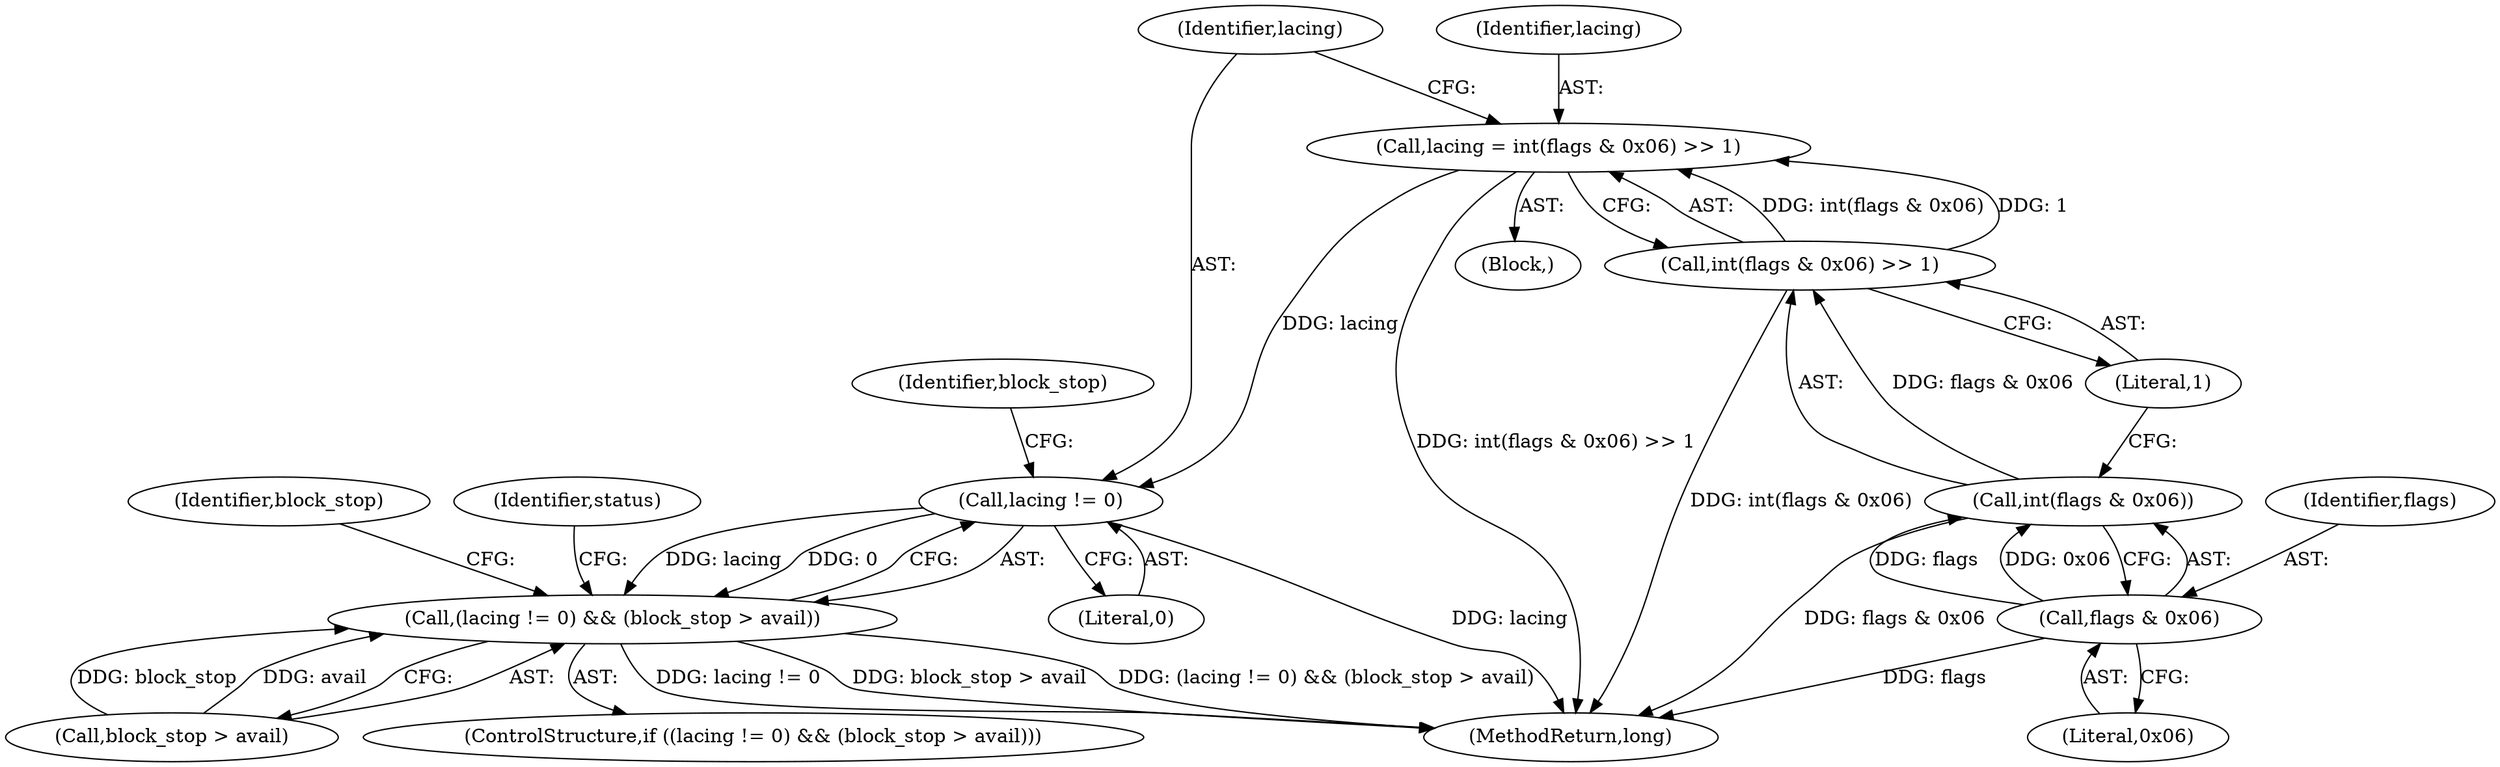digraph "0_Android_04839626ed859623901ebd3a5fd483982186b59d_191@API" {
"1000333" [label="(Call,lacing != 0)"];
"1000323" [label="(Call,lacing = int(flags & 0x06) >> 1)"];
"1000325" [label="(Call,int(flags & 0x06) >> 1)"];
"1000326" [label="(Call,int(flags & 0x06))"];
"1000327" [label="(Call,flags & 0x06)"];
"1000332" [label="(Call,(lacing != 0) && (block_stop > avail))"];
"1000335" [label="(Literal,0)"];
"1000336" [label="(Call,block_stop > avail)"];
"1000333" [label="(Call,lacing != 0)"];
"1000325" [label="(Call,int(flags & 0x06) >> 1)"];
"1000115" [label="(Block,)"];
"1000341" [label="(Identifier,block_stop)"];
"1000330" [label="(Literal,1)"];
"1000346" [label="(Identifier,status)"];
"1000332" [label="(Call,(lacing != 0) && (block_stop > avail))"];
"1000363" [label="(MethodReturn,long)"];
"1000337" [label="(Identifier,block_stop)"];
"1000328" [label="(Identifier,flags)"];
"1000334" [label="(Identifier,lacing)"];
"1000331" [label="(ControlStructure,if ((lacing != 0) && (block_stop > avail)))"];
"1000323" [label="(Call,lacing = int(flags & 0x06) >> 1)"];
"1000326" [label="(Call,int(flags & 0x06))"];
"1000324" [label="(Identifier,lacing)"];
"1000329" [label="(Literal,0x06)"];
"1000327" [label="(Call,flags & 0x06)"];
"1000333" -> "1000332"  [label="AST: "];
"1000333" -> "1000335"  [label="CFG: "];
"1000334" -> "1000333"  [label="AST: "];
"1000335" -> "1000333"  [label="AST: "];
"1000337" -> "1000333"  [label="CFG: "];
"1000332" -> "1000333"  [label="CFG: "];
"1000333" -> "1000363"  [label="DDG: lacing"];
"1000333" -> "1000332"  [label="DDG: lacing"];
"1000333" -> "1000332"  [label="DDG: 0"];
"1000323" -> "1000333"  [label="DDG: lacing"];
"1000323" -> "1000115"  [label="AST: "];
"1000323" -> "1000325"  [label="CFG: "];
"1000324" -> "1000323"  [label="AST: "];
"1000325" -> "1000323"  [label="AST: "];
"1000334" -> "1000323"  [label="CFG: "];
"1000323" -> "1000363"  [label="DDG: int(flags & 0x06) >> 1"];
"1000325" -> "1000323"  [label="DDG: int(flags & 0x06)"];
"1000325" -> "1000323"  [label="DDG: 1"];
"1000325" -> "1000330"  [label="CFG: "];
"1000326" -> "1000325"  [label="AST: "];
"1000330" -> "1000325"  [label="AST: "];
"1000325" -> "1000363"  [label="DDG: int(flags & 0x06)"];
"1000326" -> "1000325"  [label="DDG: flags & 0x06"];
"1000326" -> "1000327"  [label="CFG: "];
"1000327" -> "1000326"  [label="AST: "];
"1000330" -> "1000326"  [label="CFG: "];
"1000326" -> "1000363"  [label="DDG: flags & 0x06"];
"1000327" -> "1000326"  [label="DDG: flags"];
"1000327" -> "1000326"  [label="DDG: 0x06"];
"1000327" -> "1000329"  [label="CFG: "];
"1000328" -> "1000327"  [label="AST: "];
"1000329" -> "1000327"  [label="AST: "];
"1000327" -> "1000363"  [label="DDG: flags"];
"1000332" -> "1000331"  [label="AST: "];
"1000332" -> "1000336"  [label="CFG: "];
"1000336" -> "1000332"  [label="AST: "];
"1000341" -> "1000332"  [label="CFG: "];
"1000346" -> "1000332"  [label="CFG: "];
"1000332" -> "1000363"  [label="DDG: lacing != 0"];
"1000332" -> "1000363"  [label="DDG: block_stop > avail"];
"1000332" -> "1000363"  [label="DDG: (lacing != 0) && (block_stop > avail)"];
"1000336" -> "1000332"  [label="DDG: block_stop"];
"1000336" -> "1000332"  [label="DDG: avail"];
}
